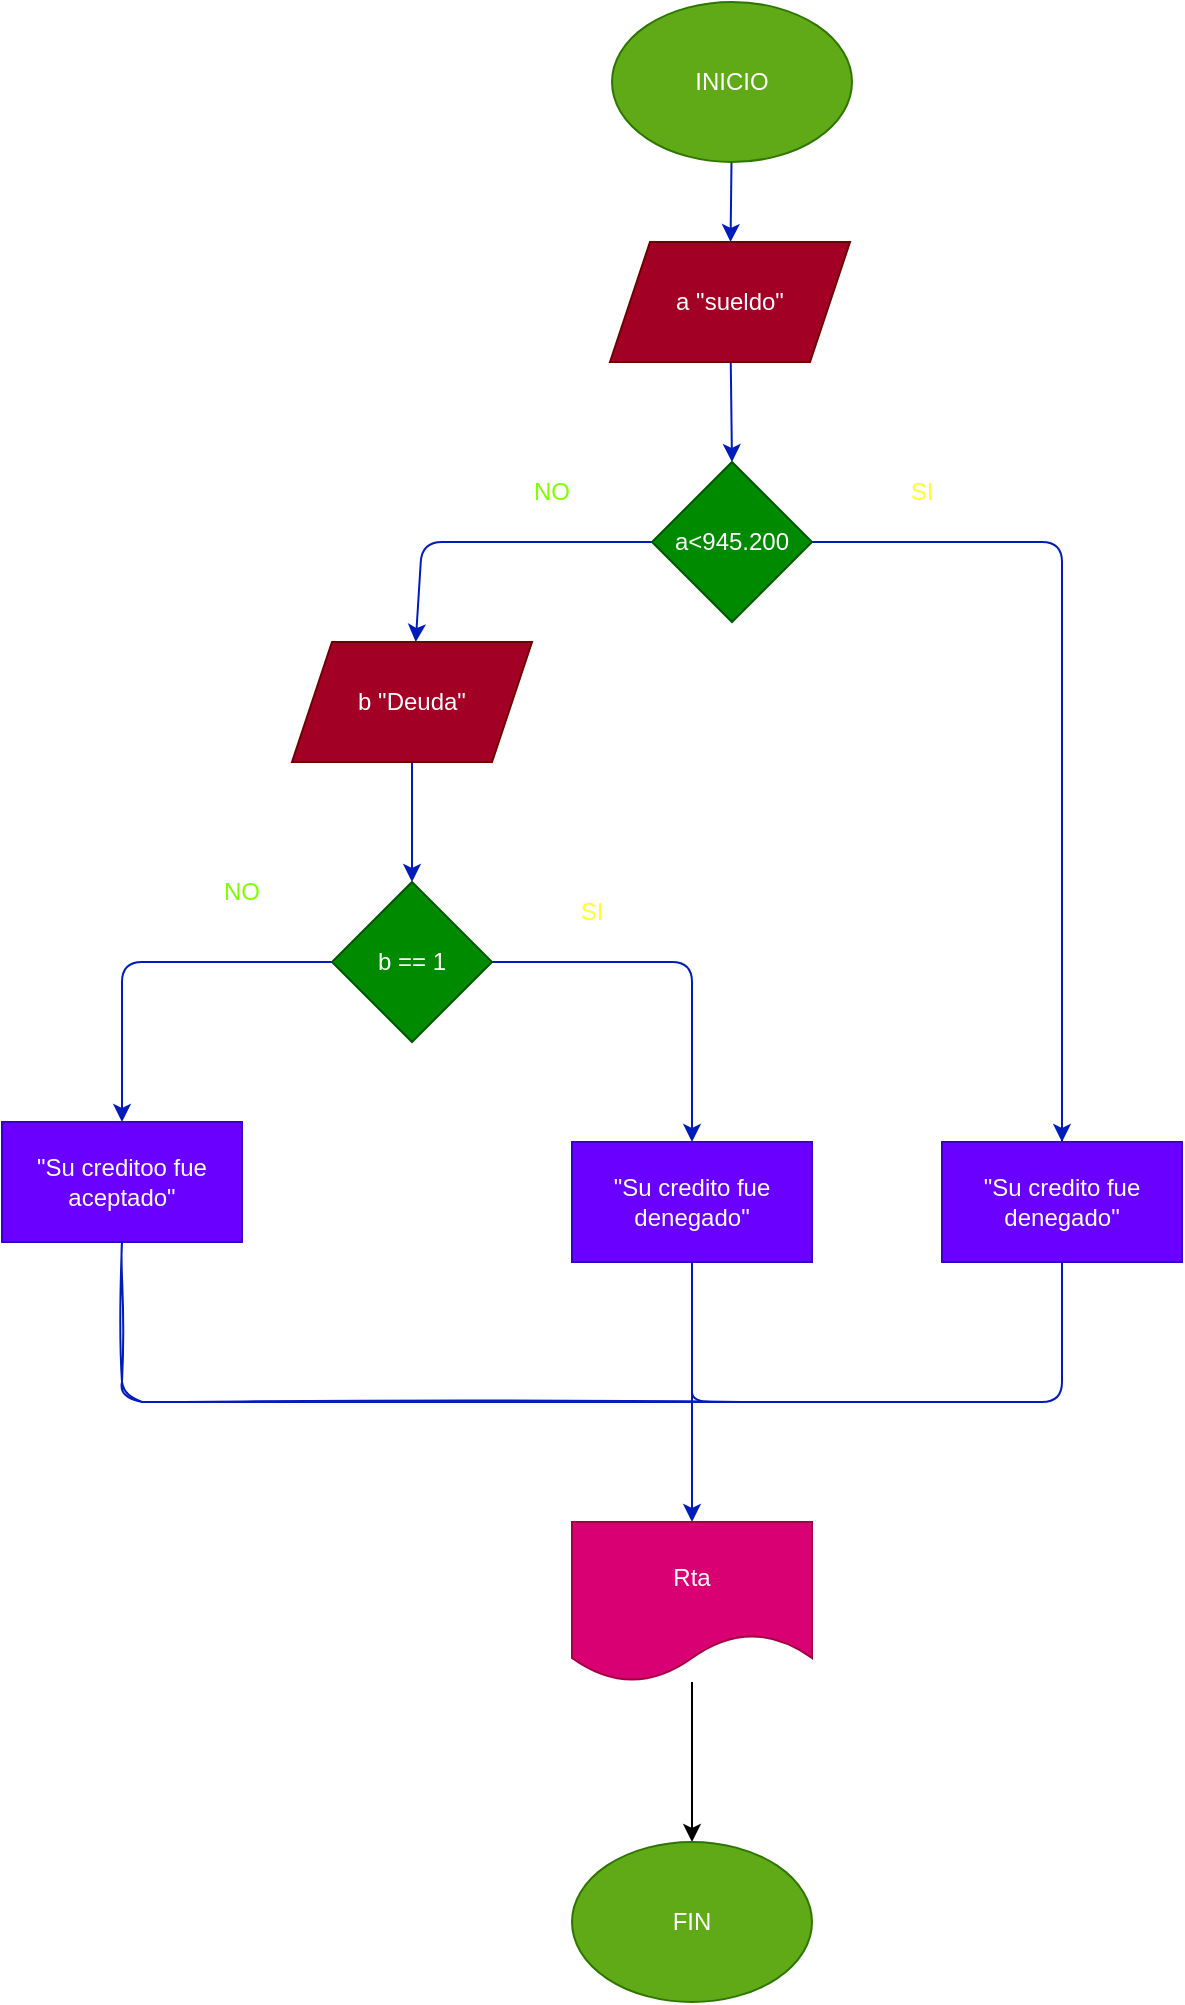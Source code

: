 <mxfile>
    <diagram id="yuxM0i7Lj_lSn1MZpDq3" name="Page-1">
        <mxGraphModel dx="769" dy="631" grid="1" gridSize="10" guides="1" tooltips="1" connect="1" arrows="1" fold="1" page="1" pageScale="1" pageWidth="850" pageHeight="1100" math="0" shadow="0">
            <root>
                <mxCell id="0"/>
                <mxCell id="1" parent="0"/>
                <mxCell id="4" value="" style="edgeStyle=none;html=1;fillColor=#0050ef;strokeColor=#001DBC;" parent="1" source="2" target="3" edge="1">
                    <mxGeometry relative="1" as="geometry"/>
                </mxCell>
                <mxCell id="2" value="INICIO" style="ellipse;whiteSpace=wrap;html=1;fillColor=#60a917;fontColor=#ffffff;strokeColor=#2D7600;" parent="1" vertex="1">
                    <mxGeometry x="365" width="120" height="80" as="geometry"/>
                </mxCell>
                <mxCell id="7" style="edgeStyle=none;html=1;entryX=0.5;entryY=0;entryDx=0;entryDy=0;fillColor=#0050ef;strokeColor=#001DBC;" parent="1" source="3" target="6" edge="1">
                    <mxGeometry relative="1" as="geometry"/>
                </mxCell>
                <mxCell id="3" value="a &quot;sueldo&quot;" style="shape=parallelogram;perimeter=parallelogramPerimeter;whiteSpace=wrap;html=1;fixedSize=1;fillColor=#a20025;fontColor=#ffffff;strokeColor=#6F0000;" parent="1" vertex="1">
                    <mxGeometry x="364" y="120" width="120" height="60" as="geometry"/>
                </mxCell>
                <mxCell id="12" value="" style="edgeStyle=none;html=1;fillColor=#0050ef;strokeColor=#001DBC;" parent="1" source="6" target="11" edge="1">
                    <mxGeometry relative="1" as="geometry">
                        <Array as="points">
                            <mxPoint x="590" y="270"/>
                        </Array>
                    </mxGeometry>
                </mxCell>
                <mxCell id="35" value="" style="edgeStyle=none;html=1;fontColor=#FFFFFF;fillColor=#0050ef;strokeColor=#001DBC;" parent="1" source="6" target="34" edge="1">
                    <mxGeometry relative="1" as="geometry">
                        <Array as="points">
                            <mxPoint x="270" y="270"/>
                        </Array>
                    </mxGeometry>
                </mxCell>
                <mxCell id="6" value="a&amp;lt;945.200" style="rhombus;whiteSpace=wrap;html=1;fillColor=#008a00;fontColor=#ffffff;strokeColor=#005700;" parent="1" vertex="1">
                    <mxGeometry x="385" y="230" width="80" height="80" as="geometry"/>
                </mxCell>
                <mxCell id="14" style="edgeStyle=none;html=1;entryX=0.5;entryY=0;entryDx=0;entryDy=0;fillColor=#0050ef;strokeColor=#001DBC;" parent="1" source="8" target="13" edge="1">
                    <mxGeometry relative="1" as="geometry">
                        <Array as="points">
                            <mxPoint x="405" y="480"/>
                        </Array>
                    </mxGeometry>
                </mxCell>
                <mxCell id="16" value="" style="edgeStyle=none;html=1;fillColor=#0050ef;strokeColor=#001DBC;" parent="1" source="8" target="15" edge="1">
                    <mxGeometry relative="1" as="geometry">
                        <Array as="points">
                            <mxPoint x="120" y="480"/>
                        </Array>
                    </mxGeometry>
                </mxCell>
                <mxCell id="8" value="b == 1" style="rhombus;whiteSpace=wrap;html=1;fillColor=#008a00;fontColor=#ffffff;strokeColor=#005700;" parent="1" vertex="1">
                    <mxGeometry x="225" y="440" width="80" height="80" as="geometry"/>
                </mxCell>
                <mxCell id="20" style="edgeStyle=none;html=1;entryX=0.5;entryY=0;entryDx=0;entryDy=0;fillColor=#0050ef;strokeColor=#001DBC;" parent="1" source="11" target="17" edge="1">
                    <mxGeometry relative="1" as="geometry">
                        <Array as="points">
                            <mxPoint x="590" y="520"/>
                            <mxPoint x="590" y="700"/>
                            <mxPoint x="490" y="700"/>
                            <mxPoint x="440" y="700"/>
                            <mxPoint x="405" y="700"/>
                            <mxPoint x="405" y="690"/>
                        </Array>
                    </mxGeometry>
                </mxCell>
                <mxCell id="11" value="&quot;Su credito fue denegado&quot;" style="whiteSpace=wrap;html=1;fillColor=#6a00ff;fontColor=#ffffff;strokeColor=#3700CC;" parent="1" vertex="1">
                    <mxGeometry x="530" y="570" width="120" height="60" as="geometry"/>
                </mxCell>
                <mxCell id="21" style="edgeStyle=none;html=1;fillColor=#0050ef;strokeColor=#001DBC;endArrow=none;endFill=0;" parent="1" source="13" edge="1">
                    <mxGeometry relative="1" as="geometry">
                        <mxPoint x="405" y="700" as="targetPoint"/>
                    </mxGeometry>
                </mxCell>
                <mxCell id="13" value="&quot;Su credito fue denegado&quot;" style="whiteSpace=wrap;html=1;fillColor=#6a00ff;fontColor=#ffffff;strokeColor=#3700CC;" parent="1" vertex="1">
                    <mxGeometry x="345" y="570" width="120" height="60" as="geometry"/>
                </mxCell>
                <mxCell id="15" value="&quot;Su creditoo fue aceptado&quot;" style="whiteSpace=wrap;html=1;fillColor=#6a00ff;fontColor=#ffffff;strokeColor=#3700CC;" parent="1" vertex="1">
                    <mxGeometry x="60" y="560" width="120" height="60" as="geometry"/>
                </mxCell>
                <mxCell id="29" style="edgeStyle=none;html=1;entryX=0.5;entryY=0;entryDx=0;entryDy=0;fontColor=#FFFF33;" parent="1" source="17" target="27" edge="1">
                    <mxGeometry relative="1" as="geometry"/>
                </mxCell>
                <mxCell id="17" value="Rta" style="shape=document;whiteSpace=wrap;html=1;boundedLbl=1;fillColor=#d80073;fontColor=#ffffff;strokeColor=#A50040;" parent="1" vertex="1">
                    <mxGeometry x="345" y="760" width="120" height="80" as="geometry"/>
                </mxCell>
                <mxCell id="22" value="&lt;font color=&quot;#ffff33&quot;&gt;SI&lt;/font&gt;" style="text;html=1;strokeColor=none;fillColor=none;align=center;verticalAlign=middle;whiteSpace=wrap;rounded=0;" parent="1" vertex="1">
                    <mxGeometry x="490" y="230" width="60" height="30" as="geometry"/>
                </mxCell>
                <mxCell id="23" value="&lt;font color=&quot;#80ff00&quot;&gt;NO&lt;/font&gt;" style="text;html=1;strokeColor=none;fillColor=none;align=center;verticalAlign=middle;whiteSpace=wrap;rounded=0;" parent="1" vertex="1">
                    <mxGeometry x="305" y="230" width="60" height="30" as="geometry"/>
                </mxCell>
                <mxCell id="24" value="&lt;font color=&quot;#ffff33&quot;&gt;SI&lt;/font&gt;" style="text;html=1;strokeColor=none;fillColor=none;align=center;verticalAlign=middle;whiteSpace=wrap;rounded=0;" parent="1" vertex="1">
                    <mxGeometry x="325" y="440" width="60" height="30" as="geometry"/>
                </mxCell>
                <mxCell id="25" value="&lt;font color=&quot;#80ff00&quot;&gt;NO&lt;/font&gt;" style="text;html=1;strokeColor=none;fillColor=none;align=center;verticalAlign=middle;whiteSpace=wrap;rounded=0;" parent="1" vertex="1">
                    <mxGeometry x="150" y="430" width="60" height="30" as="geometry"/>
                </mxCell>
                <mxCell id="27" value="&lt;font color=&quot;#ffffff&quot;&gt;FIN&lt;/font&gt;" style="ellipse;whiteSpace=wrap;html=1;fontColor=#ffffff;fillColor=#60a917;strokeColor=#2D7600;" parent="1" vertex="1">
                    <mxGeometry x="345" y="920" width="120" height="80" as="geometry"/>
                </mxCell>
                <mxCell id="36" style="edgeStyle=none;html=1;entryX=0.5;entryY=0;entryDx=0;entryDy=0;fontColor=#FFFFFF;fillColor=#0050ef;strokeColor=#001DBC;" parent="1" source="34" target="8" edge="1">
                    <mxGeometry relative="1" as="geometry"/>
                </mxCell>
                <mxCell id="34" value="&lt;font color=&quot;#ffffff&quot;&gt;b &quot;Deuda&quot;&lt;/font&gt;" style="shape=parallelogram;perimeter=parallelogramPerimeter;whiteSpace=wrap;html=1;fixedSize=1;fillColor=#a20025;strokeColor=#6F0000;fontColor=#ffffff;" parent="1" vertex="1">
                    <mxGeometry x="205" y="320" width="120" height="60" as="geometry"/>
                </mxCell>
                <mxCell id="37" value="" style="endArrow=none;html=1;sketch=1;fontColor=#FFFF33;exitX=0.5;exitY=1;exitDx=0;exitDy=0;endFill=0;fillColor=#0050ef;strokeColor=#001DBC;" edge="1" parent="1" source="15">
                    <mxGeometry width="50" height="50" relative="1" as="geometry">
                        <mxPoint x="320" y="680" as="sourcePoint"/>
                        <mxPoint x="430" y="700" as="targetPoint"/>
                        <Array as="points">
                            <mxPoint x="120" y="700"/>
                        </Array>
                    </mxGeometry>
                </mxCell>
            </root>
        </mxGraphModel>
    </diagram>
</mxfile>